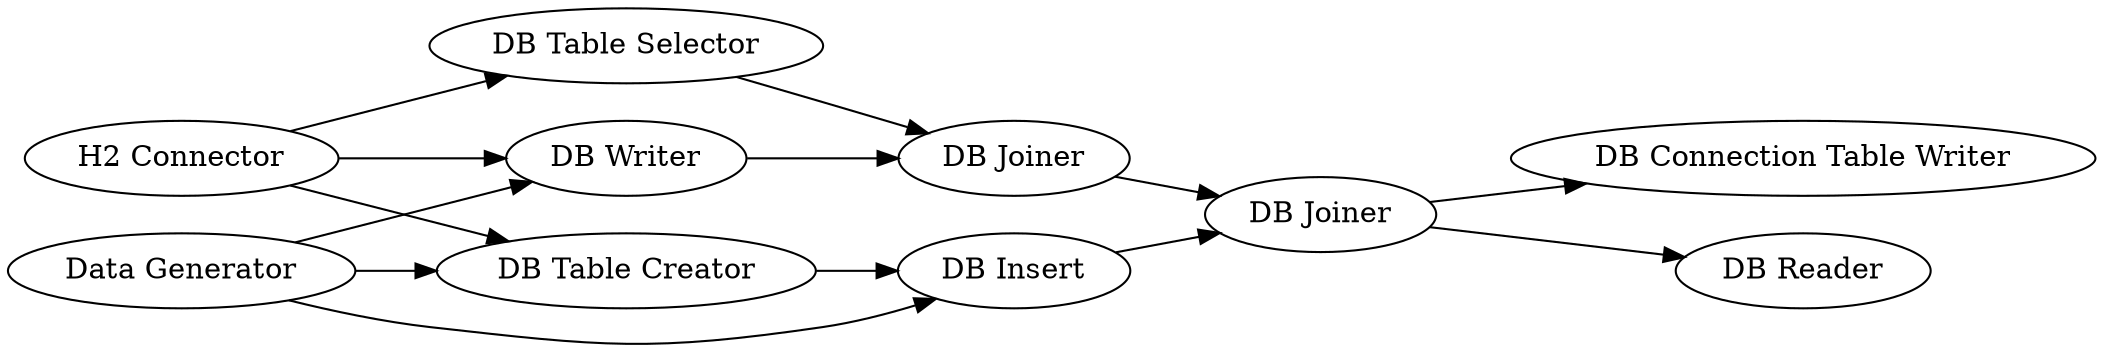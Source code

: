 digraph {
	1 -> 4
	14 -> 6
	10 -> 6
	4 -> 5
	6 -> 11
	5 -> 11
	1 -> 10
	2 -> 14
	11 -> 12
	2 -> 5
	1 -> 14
	11 -> 13
	2 -> 4
	5 [label="DB Insert"]
	13 [label="DB Reader"]
	1 [label="H2 Connector"]
	11 [label="DB Joiner"]
	4 [label="DB Table Creator"]
	6 [label="DB Joiner"]
	14 [label="DB Writer"]
	12 [label="DB Connection Table Writer"]
	2 [label="Data Generator"]
	10 [label="DB Table Selector"]
	rankdir=LR
}
